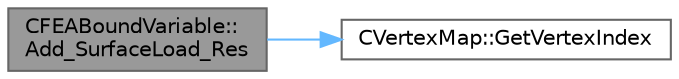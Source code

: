 digraph "CFEABoundVariable::Add_SurfaceLoad_Res"
{
 // LATEX_PDF_SIZE
  bgcolor="transparent";
  edge [fontname=Helvetica,fontsize=10,labelfontname=Helvetica,labelfontsize=10];
  node [fontname=Helvetica,fontsize=10,shape=box,height=0.2,width=0.4];
  rankdir="LR";
  Node1 [id="Node000001",label="CFEABoundVariable::\lAdd_SurfaceLoad_Res",height=0.2,width=0.4,color="gray40", fillcolor="grey60", style="filled", fontcolor="black",tooltip="Add surface load to the residual term."];
  Node1 -> Node2 [id="edge1_Node000001_Node000002",color="steelblue1",style="solid",tooltip=" "];
  Node2 [id="Node000002",label="CVertexMap::GetVertexIndex",height=0.2,width=0.4,color="grey40", fillcolor="white", style="filled",URL="$classCVertexMap.html#ae62665f7065cb9e31c2aec1ec90c0afc",tooltip="Convert a point index to vertex index."];
}
